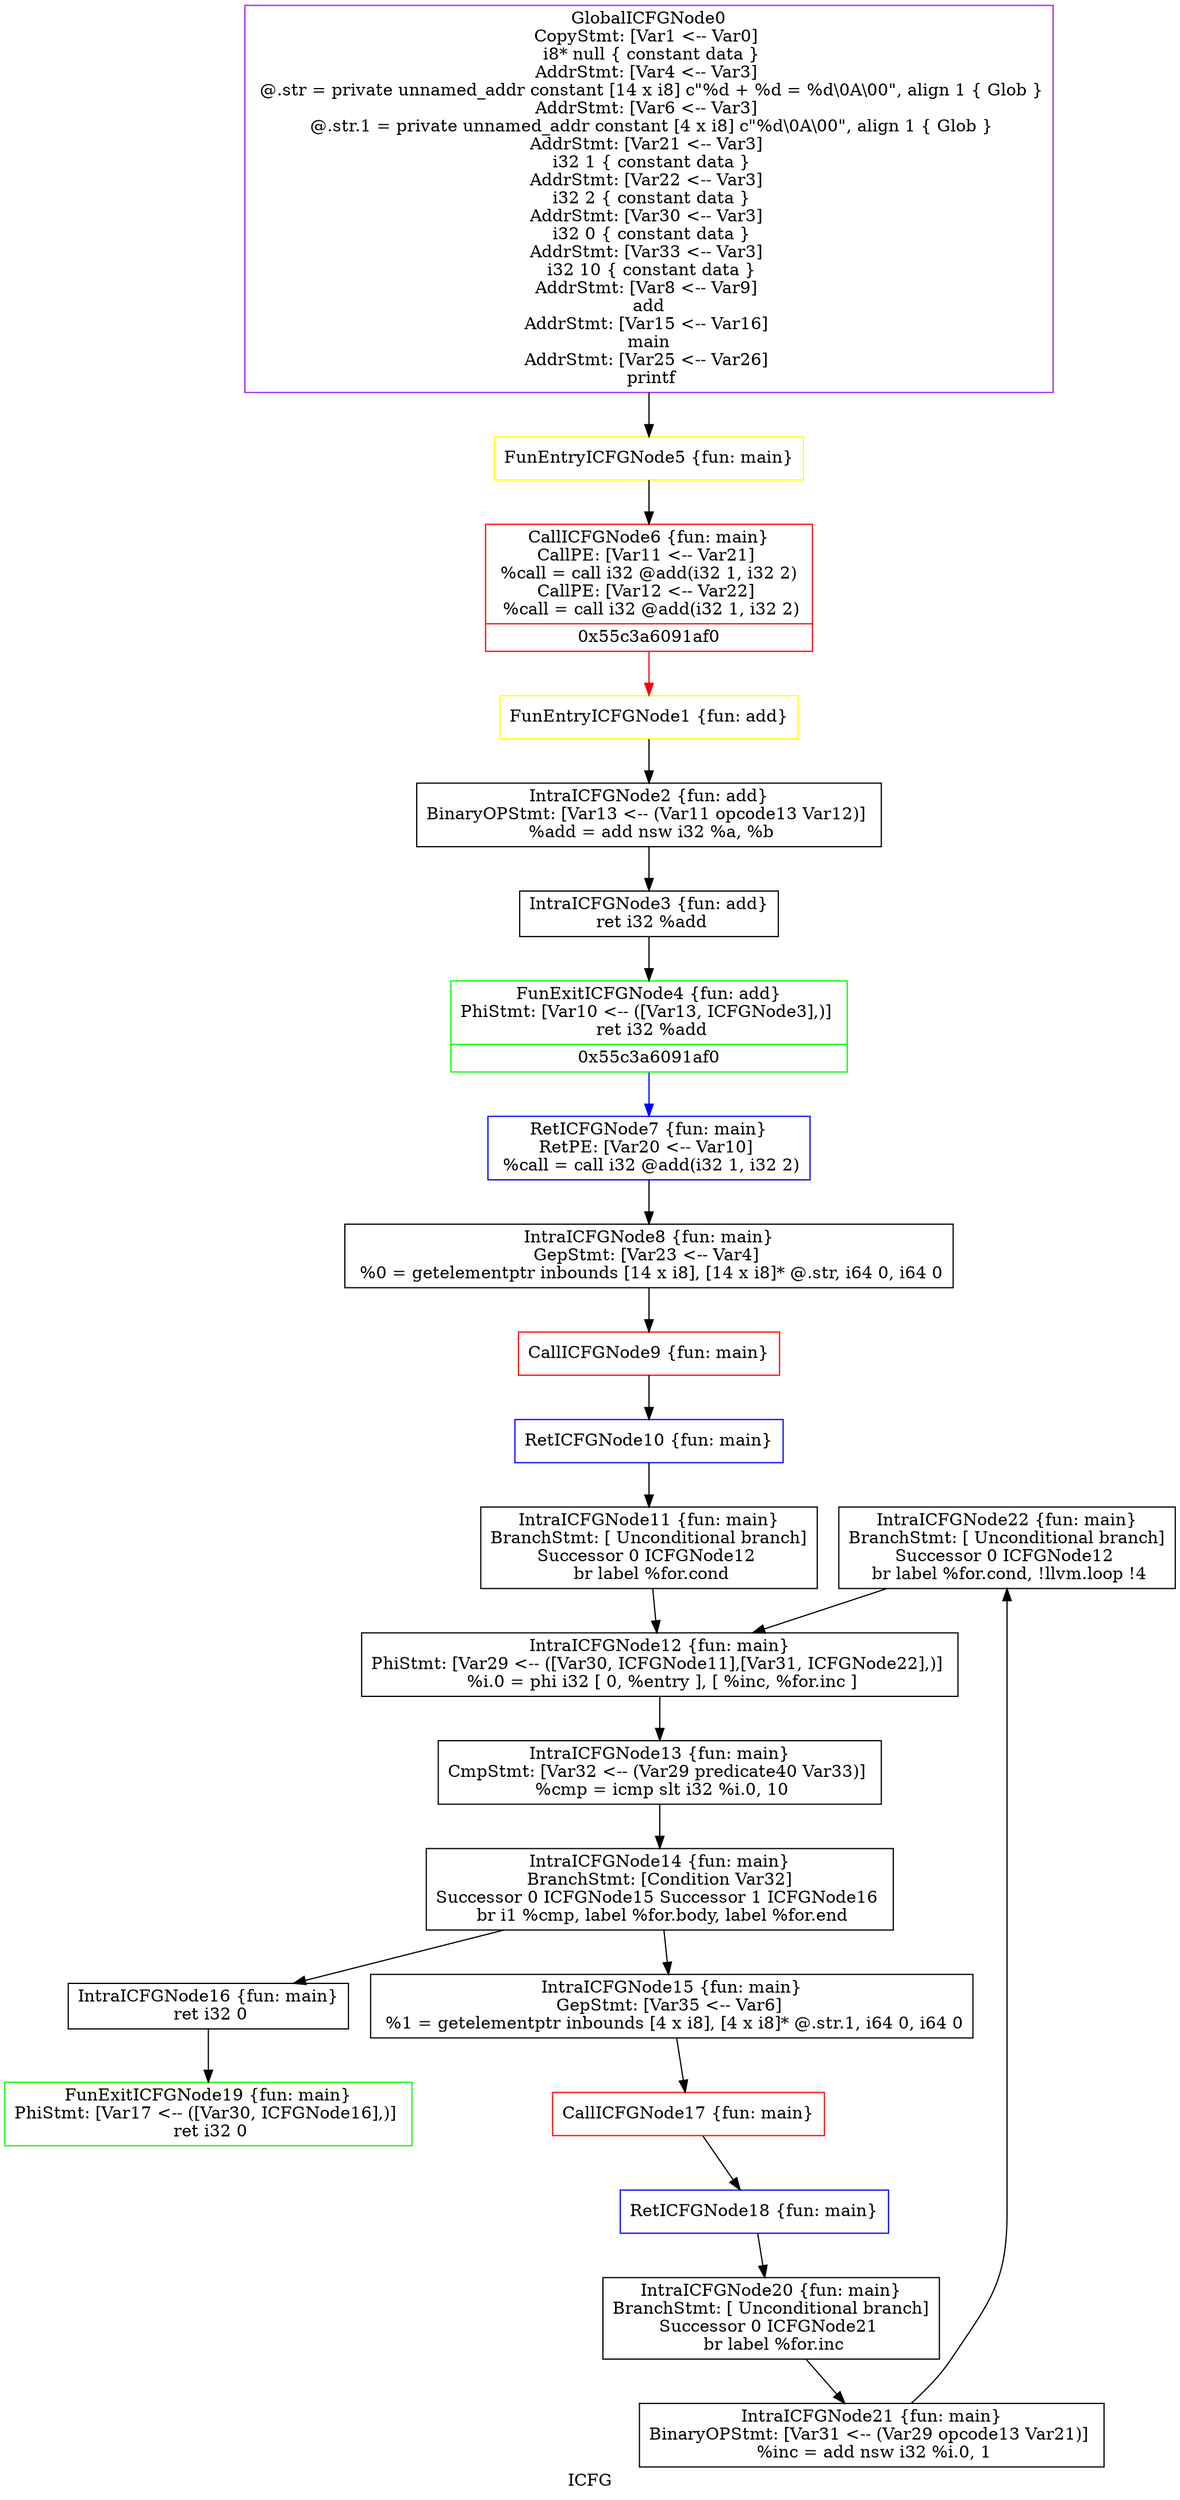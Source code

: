 digraph "ICFG" {
	label="ICFG";

	Node0x55c3a609b340 [shape=record,color=black,label="{IntraICFGNode22 \{fun: main\}\nBranchStmt: [ Unconditional branch]\nSuccessor 0 ICFGNode12   \n   br label %for.cond, !llvm.loop !4 }"];
	Node0x55c3a609b340 -> Node0x55c3a6099fe0[style=solid];
	Node0x55c3a609b150 [shape=record,color=black,label="{IntraICFGNode21 \{fun: main\}\nBinaryOPStmt: [Var31 \<-- (Var29 opcode13 Var21)]  \n   %inc = add nsw i32 %i.0, 1 }"];
	Node0x55c3a609b150 -> Node0x55c3a609b340[style=solid];
	Node0x55c3a609af60 [shape=record,color=black,label="{IntraICFGNode20 \{fun: main\}\nBranchStmt: [ Unconditional branch]\nSuccessor 0 ICFGNode21   \n   br label %for.inc }"];
	Node0x55c3a609af60 -> Node0x55c3a609b150[style=solid];
	Node0x55c3a609ad90 [shape=record,color=green,label="{FunExitICFGNode19 \{fun: main\}\nPhiStmt: [Var17 \<-- ([Var30, ICFGNode16],)]  \n   ret i32 0 }"];
	Node0x55c3a608aec0 [shape=record,color=blue,label="{RetICFGNode18 \{fun: main\}}"];
	Node0x55c3a608aec0 -> Node0x55c3a609af60[style=solid];
	Node0x55c3a609aa80 [shape=record,color=red,label="{CallICFGNode17 \{fun: main\}}"];
	Node0x55c3a609aa80 -> Node0x55c3a608aec0[style=solid];
	Node0x55c3a609a890 [shape=record,color=black,label="{IntraICFGNode16 \{fun: main\}\n   ret i32 0 }"];
	Node0x55c3a609a890 -> Node0x55c3a609ad90[style=solid];
	Node0x55c3a609a6c0 [shape=record,color=black,label="{IntraICFGNode15 \{fun: main\}\nGepStmt: [Var35 \<-- Var6]  \n   %1 = getelementptr inbounds [4 x i8], [4 x i8]* @.str.1, i64 0, i64 0 }"];
	Node0x55c3a609a6c0 -> Node0x55c3a609aa80[style=solid];
	Node0x55c3a609a4b0 [shape=record,color=black,label="{IntraICFGNode14 \{fun: main\}\nBranchStmt: [Condition Var32]\nSuccessor 0 ICFGNode15   Successor 1 ICFGNode16   \n   br i1 %cmp, label %for.body, label %for.end }"];
	Node0x55c3a609a4b0 -> Node0x55c3a609a6c0[style=solid];
	Node0x55c3a609a4b0 -> Node0x55c3a609a890[style=solid];
	Node0x55c3a609a1d0 [shape=record,color=black,label="{IntraICFGNode13 \{fun: main\}\nCmpStmt: [Var32 \<-- (Var29 predicate40 Var33)]  \n   %cmp = icmp slt i32 %i.0, 10 }"];
	Node0x55c3a609a1d0 -> Node0x55c3a609a4b0[style=solid];
	Node0x55c3a608d1d0 [shape=record,color=purple,label="{GlobalICFGNode0\nCopyStmt: [Var1 \<-- Var0]  \n i8* null \{ constant data \}\nAddrStmt: [Var4 \<-- Var3]  \n @.str = private unnamed_addr constant [14 x i8] c\"%d + %d = %d\\0A\\00\", align 1 \{ Glob  \}\nAddrStmt: [Var6 \<-- Var3]  \n @.str.1 = private unnamed_addr constant [4 x i8] c\"%d\\0A\\00\", align 1 \{ Glob  \}\nAddrStmt: [Var21 \<-- Var3]  \n i32 1 \{ constant data \}\nAddrStmt: [Var22 \<-- Var3]  \n i32 2 \{ constant data \}\nAddrStmt: [Var30 \<-- Var3]  \n i32 0 \{ constant data \}\nAddrStmt: [Var33 \<-- Var3]  \n i32 10 \{ constant data \}\nAddrStmt: [Var8 \<-- Var9]  \n add \nAddrStmt: [Var15 \<-- Var16]  \n main \nAddrStmt: [Var25 \<-- Var26]  \n printf }"];
	Node0x55c3a608d1d0 -> Node0x55c3a608e5e0[style=solid];
	Node0x55c3a608e3e0 [shape=record,color=yellow,label="{FunEntryICFGNode1 \{fun: add\}}"];
	Node0x55c3a608e3e0 -> Node0x55c3a6093930[style=solid];
	Node0x55c3a6093930 [shape=record,color=black,label="{IntraICFGNode2 \{fun: add\}\nBinaryOPStmt: [Var13 \<-- (Var11 opcode13 Var12)]  \n   %add = add nsw i32 %a, %b }"];
	Node0x55c3a6093930 -> Node0x55c3a6093e60[style=solid];
	Node0x55c3a6093e60 [shape=record,color=black,label="{IntraICFGNode3 \{fun: add\}\n   ret i32 %add }"];
	Node0x55c3a6093e60 -> Node0x55c3a60991f0[style=solid];
	Node0x55c3a60991f0 [shape=record,color=green,label="{FunExitICFGNode4 \{fun: add\}\nPhiStmt: [Var10 \<-- ([Var13, ICFGNode3],)]  \n   ret i32 %add |{<s0>0x55c3a6091af0}}"];
	Node0x55c3a60991f0:s0 -> Node0x55c3a6091230[style=solid,color=blue];
	Node0x55c3a608e5e0 [shape=record,color=yellow,label="{FunEntryICFGNode5 \{fun: main\}}"];
	Node0x55c3a608e5e0 -> Node0x55c3a6099490[style=solid];
	Node0x55c3a6099490 [shape=record,color=red,label="{CallICFGNode6 \{fun: main\}\nCallPE: [Var11 \<-- Var21]  \n   %call = call i32 @add(i32 1, i32 2) \nCallPE: [Var12 \<-- Var22]  \n   %call = call i32 @add(i32 1, i32 2) |{<s0>0x55c3a6091af0}}"];
	Node0x55c3a6099490:s0 -> Node0x55c3a608e3e0[style=solid,color=red];
	Node0x55c3a6091230 [shape=record,color=blue,label="{RetICFGNode7 \{fun: main\}\nRetPE: [Var20 \<-- Var10]  \n   %call = call i32 @add(i32 1, i32 2) }"];
	Node0x55c3a6091230 -> Node0x55c3a6099910[style=solid];
	Node0x55c3a6099910 [shape=record,color=black,label="{IntraICFGNode8 \{fun: main\}\nGepStmt: [Var23 \<-- Var4]  \n   %0 = getelementptr inbounds [14 x i8], [14 x i8]* @.str, i64 0, i64 0 }"];
	Node0x55c3a6099910 -> Node0x55c3a6099ae0[style=solid];
	Node0x55c3a6099ae0 [shape=record,color=red,label="{CallICFGNode9 \{fun: main\}}"];
	Node0x55c3a6099ae0 -> Node0x55c3a608d900[style=solid];
	Node0x55c3a608d900 [shape=record,color=blue,label="{RetICFGNode10 \{fun: main\}}"];
	Node0x55c3a608d900 -> Node0x55c3a6099df0[style=solid];
	Node0x55c3a6099df0 [shape=record,color=black,label="{IntraICFGNode11 \{fun: main\}\nBranchStmt: [ Unconditional branch]\nSuccessor 0 ICFGNode12   \n   br label %for.cond }"];
	Node0x55c3a6099df0 -> Node0x55c3a6099fe0[style=solid];
	Node0x55c3a6099fe0 [shape=record,color=black,label="{IntraICFGNode12 \{fun: main\}\nPhiStmt: [Var29 \<-- ([Var30, ICFGNode11],[Var31, ICFGNode22],)]  \n   %i.0 = phi i32 [ 0, %entry ], [ %inc, %for.inc ] }"];
	Node0x55c3a6099fe0 -> Node0x55c3a609a1d0[style=solid];
}
